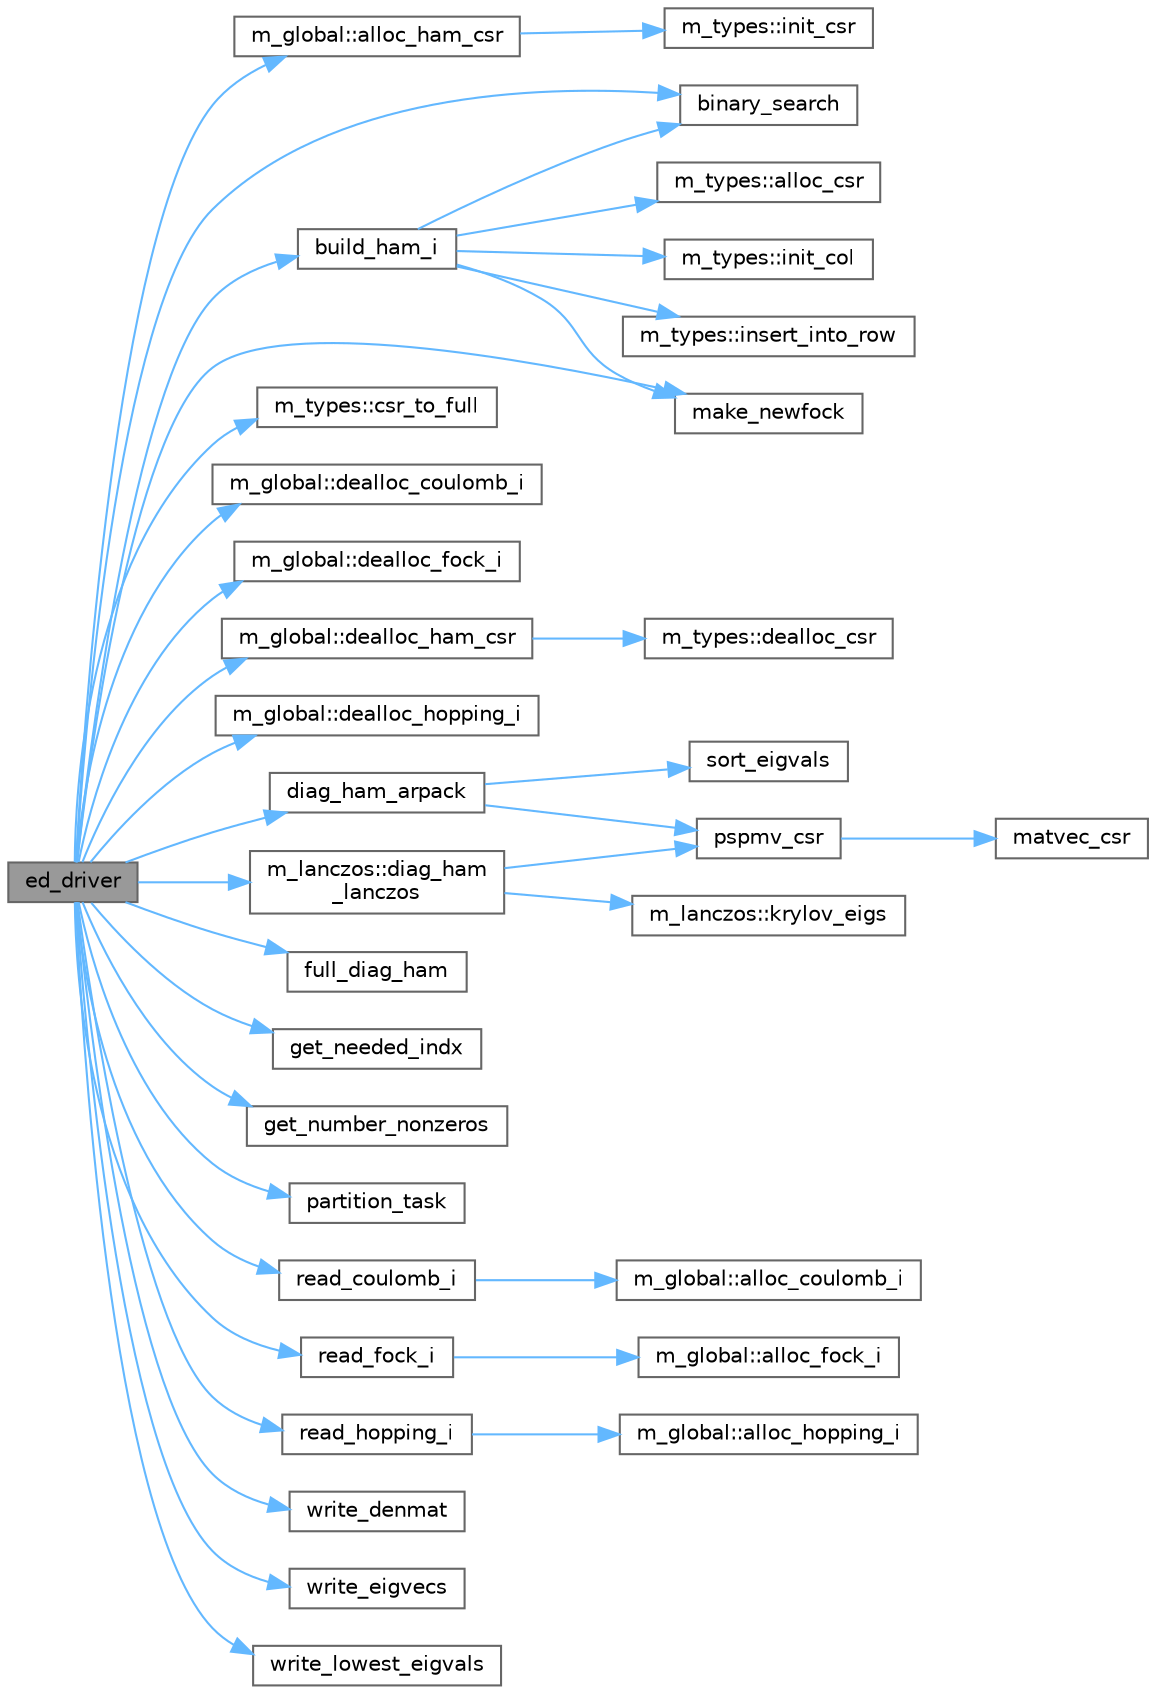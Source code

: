 digraph "ed_driver"
{
 // LATEX_PDF_SIZE
  bgcolor="transparent";
  edge [fontname=Helvetica,fontsize=10,labelfontname=Helvetica,labelfontsize=10];
  node [fontname=Helvetica,fontsize=10,shape=box,height=0.2,width=0.4];
  rankdir="LR";
  Node1 [label="ed_driver",height=0.2,width=0.4,color="gray40", fillcolor="grey60", style="filled", fontcolor="black",tooltip=" "];
  Node1 -> Node2 [color="steelblue1",style="solid"];
  Node2 [label="m_global::alloc_ham_csr",height=0.2,width=0.4,color="grey40", fillcolor="white", style="filled",URL="$namespacem__global.html#ac486dee39def24accd8484ff5c10f398",tooltip=" "];
  Node2 -> Node3 [color="steelblue1",style="solid"];
  Node3 [label="m_types::init_csr",height=0.2,width=0.4,color="grey40", fillcolor="white", style="filled",URL="$namespacem__types.html#a6fb75dff3efeb5e521c895f53b6bada8",tooltip=" "];
  Node1 -> Node4 [color="steelblue1",style="solid"];
  Node4 [label="binary_search",height=0.2,width=0.4,color="grey40", fillcolor="white", style="filled",URL="$utils_8f90.html#a93cc6914826eeda664bc64e4fa9cf5b6",tooltip=" "];
  Node1 -> Node5 [color="steelblue1",style="solid"];
  Node5 [label="build_ham_i",height=0.2,width=0.4,color="grey40", fillcolor="white", style="filled",URL="$ham_8f90.html#ade3ceb66467698b2fbc3cf275038e65f",tooltip=" "];
  Node5 -> Node6 [color="steelblue1",style="solid"];
  Node6 [label="m_types::alloc_csr",height=0.2,width=0.4,color="grey40", fillcolor="white", style="filled",URL="$namespacem__types.html#afa72812b21ac35564e90fb4e6b6a1823",tooltip=" "];
  Node5 -> Node4 [color="steelblue1",style="solid"];
  Node5 -> Node7 [color="steelblue1",style="solid"];
  Node7 [label="m_types::init_col",height=0.2,width=0.4,color="grey40", fillcolor="white", style="filled",URL="$namespacem__types.html#abd0ca5d73afb35c07d0d4adba445c6e8",tooltip=" "];
  Node5 -> Node8 [color="steelblue1",style="solid"];
  Node8 [label="m_types::insert_into_row",height=0.2,width=0.4,color="grey40", fillcolor="white", style="filled",URL="$namespacem__types.html#aec8d2008c4e184ec95db90ef2c9b2f36",tooltip=" "];
  Node5 -> Node9 [color="steelblue1",style="solid"];
  Node9 [label="make_newfock",height=0.2,width=0.4,color="grey40", fillcolor="white", style="filled",URL="$fock_8f90.html#a9289a6cfa0326c767c00a2ebb924e090",tooltip=" "];
  Node1 -> Node10 [color="steelblue1",style="solid"];
  Node10 [label="m_types::csr_to_full",height=0.2,width=0.4,color="grey40", fillcolor="white", style="filled",URL="$namespacem__types.html#a7f3bc30609b2ec6ee3fc6d7a3a773f64",tooltip=" "];
  Node1 -> Node11 [color="steelblue1",style="solid"];
  Node11 [label="m_global::dealloc_coulomb_i",height=0.2,width=0.4,color="grey40", fillcolor="white", style="filled",URL="$namespacem__global.html#a203a6977348493152adaff209b7bedf3",tooltip=" "];
  Node1 -> Node12 [color="steelblue1",style="solid"];
  Node12 [label="m_global::dealloc_fock_i",height=0.2,width=0.4,color="grey40", fillcolor="white", style="filled",URL="$namespacem__global.html#aae0e281be12d46d02c1ffe5a09dff595",tooltip=" "];
  Node1 -> Node13 [color="steelblue1",style="solid"];
  Node13 [label="m_global::dealloc_ham_csr",height=0.2,width=0.4,color="grey40", fillcolor="white", style="filled",URL="$namespacem__global.html#ae85787bd403e20fbfdea52a52ee71bbf",tooltip=" "];
  Node13 -> Node14 [color="steelblue1",style="solid"];
  Node14 [label="m_types::dealloc_csr",height=0.2,width=0.4,color="grey40", fillcolor="white", style="filled",URL="$namespacem__types.html#a42410e788a922622a857175aff3ba80e",tooltip=" "];
  Node1 -> Node15 [color="steelblue1",style="solid"];
  Node15 [label="m_global::dealloc_hopping_i",height=0.2,width=0.4,color="grey40", fillcolor="white", style="filled",URL="$namespacem__global.html#ab7241f1d9a1580a890c29583b227863e",tooltip=" "];
  Node1 -> Node16 [color="steelblue1",style="solid"];
  Node16 [label="diag_ham_arpack",height=0.2,width=0.4,color="grey40", fillcolor="white", style="filled",URL="$arpack_8f90.html#a51fff9de16f75ce1a28a479784615222",tooltip="Use parallel arpack to find a few lowest eigenstates of a large sparse Hamiltonian."];
  Node16 -> Node17 [color="steelblue1",style="solid"];
  Node17 [label="pspmv_csr",height=0.2,width=0.4,color="grey40", fillcolor="white", style="filled",URL="$spmv_8f90.html#a47c3d20e0ee5069ec953cf38a88660a9",tooltip=" "];
  Node17 -> Node18 [color="steelblue1",style="solid"];
  Node18 [label="matvec_csr",height=0.2,width=0.4,color="grey40", fillcolor="white", style="filled",URL="$spmv_8f90.html#a11a5912cf5999eee051513ecb31e6196",tooltip=" "];
  Node16 -> Node19 [color="steelblue1",style="solid"];
  Node19 [label="sort_eigvals",height=0.2,width=0.4,color="grey40", fillcolor="white", style="filled",URL="$utils_8f90.html#af15b4162539239a5bafa53b4ebf64115",tooltip=" "];
  Node1 -> Node20 [color="steelblue1",style="solid"];
  Node20 [label="m_lanczos::diag_ham\l_lanczos",height=0.2,width=0.4,color="grey40", fillcolor="white", style="filled",URL="$namespacem__lanczos.html#aed0cc19d3bbbb20cd6bb7065dd374050",tooltip=" "];
  Node20 -> Node21 [color="steelblue1",style="solid"];
  Node21 [label="m_lanczos::krylov_eigs",height=0.2,width=0.4,color="grey40", fillcolor="white", style="filled",URL="$namespacem__lanczos.html#a7d0da944adb4fd1a2676437f36c9599a",tooltip=" "];
  Node20 -> Node17 [color="steelblue1",style="solid"];
  Node1 -> Node22 [color="steelblue1",style="solid"];
  Node22 [label="full_diag_ham",height=0.2,width=0.4,color="grey40", fillcolor="white", style="filled",URL="$full__diag_8f90.html#a3435e3ee3d1006ed91bead332444a90a",tooltip=" "];
  Node1 -> Node23 [color="steelblue1",style="solid"];
  Node23 [label="get_needed_indx",height=0.2,width=0.4,color="grey40", fillcolor="white", style="filled",URL="$utils_8f90.html#aa7bc34ed020633677cc319cec33a321d",tooltip=" "];
  Node1 -> Node24 [color="steelblue1",style="solid"];
  Node24 [label="get_number_nonzeros",height=0.2,width=0.4,color="grey40", fillcolor="white", style="filled",URL="$utils_8f90.html#ac467c9e327a0a87c986c6edea2e67d0e",tooltip=" "];
  Node1 -> Node9 [color="steelblue1",style="solid"];
  Node1 -> Node25 [color="steelblue1",style="solid"];
  Node25 [label="partition_task",height=0.2,width=0.4,color="grey40", fillcolor="white", style="filled",URL="$utils_8f90.html#a5256ecd7fc3ffc6268aef71add5dc031",tooltip=" "];
  Node1 -> Node26 [color="steelblue1",style="solid"];
  Node26 [label="read_coulomb_i",height=0.2,width=0.4,color="grey40", fillcolor="white", style="filled",URL="$io_8f90.html#a0eeff768f4dfe8cf4113222bd7d15fce",tooltip=" "];
  Node26 -> Node27 [color="steelblue1",style="solid"];
  Node27 [label="m_global::alloc_coulomb_i",height=0.2,width=0.4,color="grey40", fillcolor="white", style="filled",URL="$namespacem__global.html#a16a5f8db766c1995922bfc4718da1683",tooltip=" "];
  Node1 -> Node28 [color="steelblue1",style="solid"];
  Node28 [label="read_fock_i",height=0.2,width=0.4,color="grey40", fillcolor="white", style="filled",URL="$io_8f90.html#a7db27cecc3aca80ca299aea361410c2b",tooltip=" "];
  Node28 -> Node29 [color="steelblue1",style="solid"];
  Node29 [label="m_global::alloc_fock_i",height=0.2,width=0.4,color="grey40", fillcolor="white", style="filled",URL="$namespacem__global.html#ab9c0c82d9f655338af0b27096d0d5688",tooltip=" "];
  Node1 -> Node30 [color="steelblue1",style="solid"];
  Node30 [label="read_hopping_i",height=0.2,width=0.4,color="grey40", fillcolor="white", style="filled",URL="$io_8f90.html#abdc5dadebaaded05442bd0ffb35f7de7",tooltip=" "];
  Node30 -> Node31 [color="steelblue1",style="solid"];
  Node31 [label="m_global::alloc_hopping_i",height=0.2,width=0.4,color="grey40", fillcolor="white", style="filled",URL="$namespacem__global.html#a8b989d262fa492de9c94bc56ad2714a3",tooltip=" "];
  Node1 -> Node32 [color="steelblue1",style="solid"];
  Node32 [label="write_denmat",height=0.2,width=0.4,color="grey40", fillcolor="white", style="filled",URL="$io_8f90.html#ac8b1106484d79ae26f519f98da975de4",tooltip=" "];
  Node1 -> Node33 [color="steelblue1",style="solid"];
  Node33 [label="write_eigvecs",height=0.2,width=0.4,color="grey40", fillcolor="white", style="filled",URL="$io_8f90.html#a072c1ed8260e7c0797fa4b7e8aa2818d",tooltip=" "];
  Node1 -> Node34 [color="steelblue1",style="solid"];
  Node34 [label="write_lowest_eigvals",height=0.2,width=0.4,color="grey40", fillcolor="white", style="filled",URL="$io_8f90.html#a64795979090e27f2d26d9a2ccdd08d5e",tooltip=" "];
}
